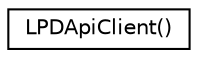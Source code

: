 digraph "Graphical Class Hierarchy"
{
  edge [fontname="Helvetica",fontsize="10",labelfontname="Helvetica",labelfontsize="10"];
  node [fontname="Helvetica",fontsize="10",shape=record];
  rankdir="LR";
  Node0 [label="LPDApiClient()",height=0.2,width=0.4,color="black", fillcolor="white", style="filled",URL="$category_l_p_d_api_client_07_08.html"];
}
